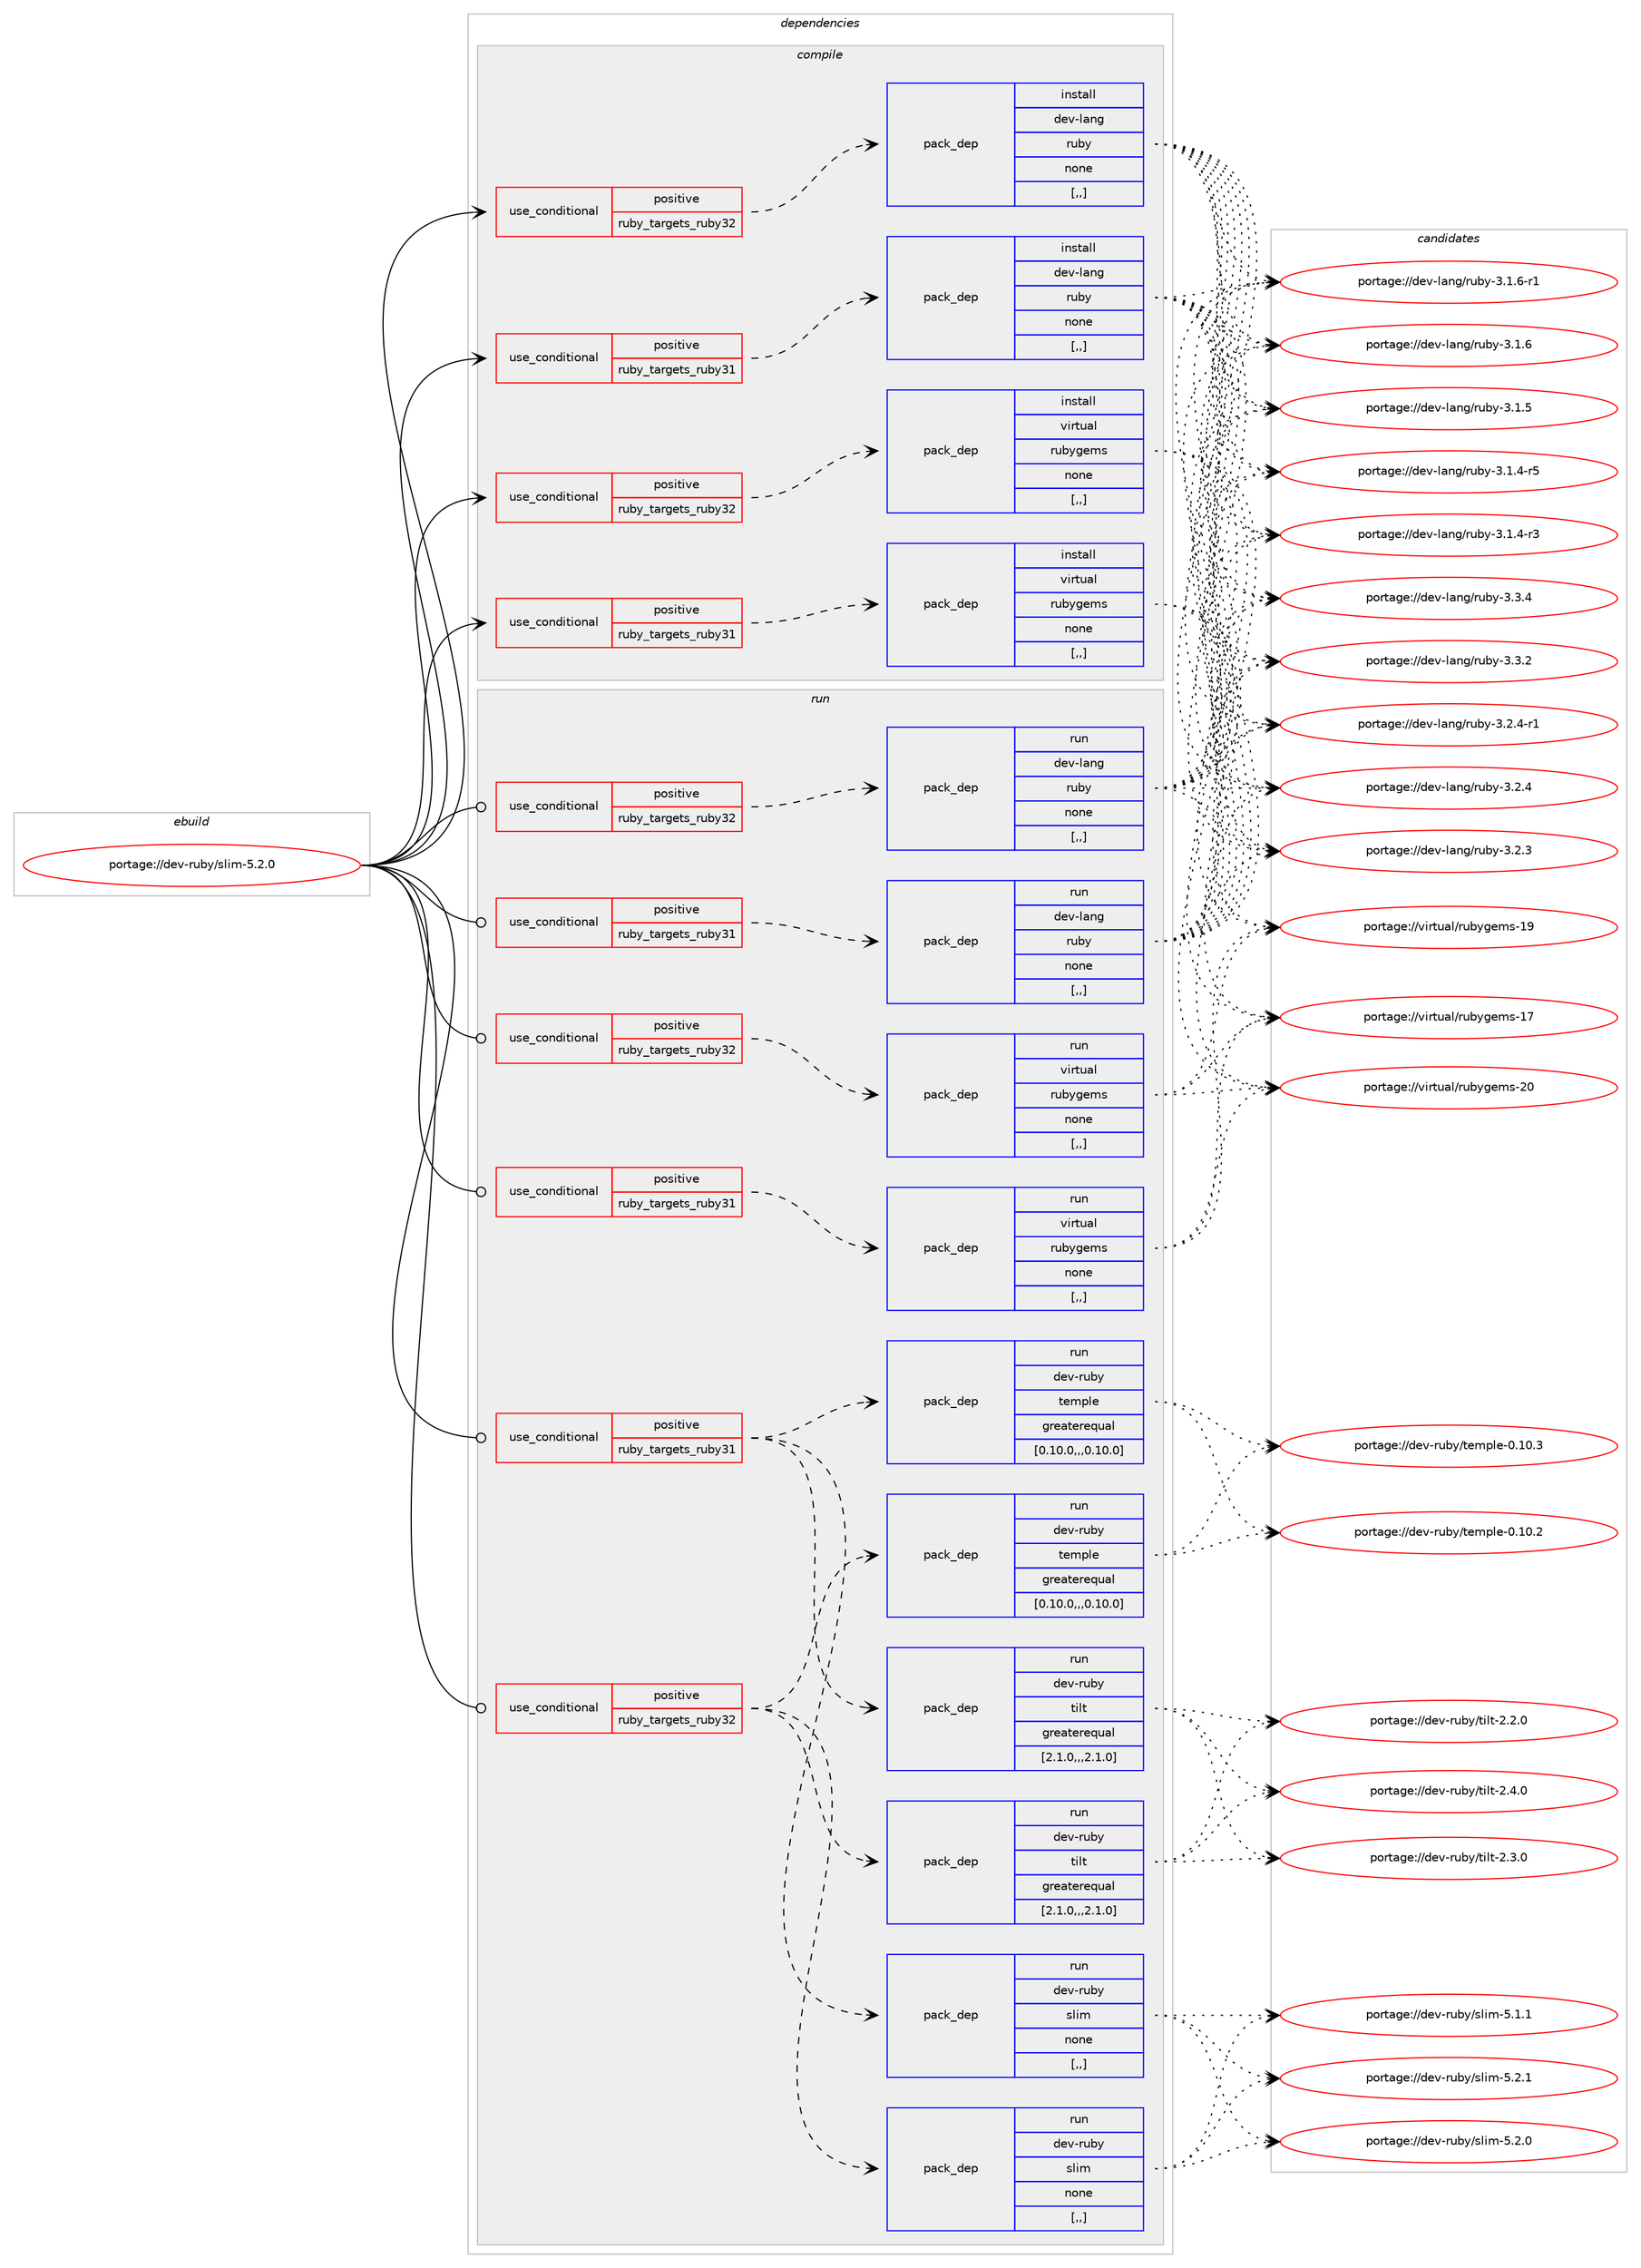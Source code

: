 digraph prolog {

# *************
# Graph options
# *************

newrank=true;
concentrate=true;
compound=true;
graph [rankdir=LR,fontname=Helvetica,fontsize=10,ranksep=1.5];#, ranksep=2.5, nodesep=0.2];
edge  [arrowhead=vee];
node  [fontname=Helvetica,fontsize=10];

# **********
# The ebuild
# **********

subgraph cluster_leftcol {
color=gray;
rank=same;
label=<<i>ebuild</i>>;
id [label="portage://dev-ruby/slim-5.2.0", color=red, width=4, href="../dev-ruby/slim-5.2.0.svg"];
}

# ****************
# The dependencies
# ****************

subgraph cluster_midcol {
color=gray;
label=<<i>dependencies</i>>;
subgraph cluster_compile {
fillcolor="#eeeeee";
style=filled;
label=<<i>compile</i>>;
subgraph cond56494 {
dependency202904 [label=<<TABLE BORDER="0" CELLBORDER="1" CELLSPACING="0" CELLPADDING="4"><TR><TD ROWSPAN="3" CELLPADDING="10">use_conditional</TD></TR><TR><TD>positive</TD></TR><TR><TD>ruby_targets_ruby31</TD></TR></TABLE>>, shape=none, color=red];
subgraph pack145019 {
dependency202905 [label=<<TABLE BORDER="0" CELLBORDER="1" CELLSPACING="0" CELLPADDING="4" WIDTH="220"><TR><TD ROWSPAN="6" CELLPADDING="30">pack_dep</TD></TR><TR><TD WIDTH="110">install</TD></TR><TR><TD>dev-lang</TD></TR><TR><TD>ruby</TD></TR><TR><TD>none</TD></TR><TR><TD>[,,]</TD></TR></TABLE>>, shape=none, color=blue];
}
dependency202904:e -> dependency202905:w [weight=20,style="dashed",arrowhead="vee"];
}
id:e -> dependency202904:w [weight=20,style="solid",arrowhead="vee"];
subgraph cond56495 {
dependency202906 [label=<<TABLE BORDER="0" CELLBORDER="1" CELLSPACING="0" CELLPADDING="4"><TR><TD ROWSPAN="3" CELLPADDING="10">use_conditional</TD></TR><TR><TD>positive</TD></TR><TR><TD>ruby_targets_ruby31</TD></TR></TABLE>>, shape=none, color=red];
subgraph pack145020 {
dependency202907 [label=<<TABLE BORDER="0" CELLBORDER="1" CELLSPACING="0" CELLPADDING="4" WIDTH="220"><TR><TD ROWSPAN="6" CELLPADDING="30">pack_dep</TD></TR><TR><TD WIDTH="110">install</TD></TR><TR><TD>virtual</TD></TR><TR><TD>rubygems</TD></TR><TR><TD>none</TD></TR><TR><TD>[,,]</TD></TR></TABLE>>, shape=none, color=blue];
}
dependency202906:e -> dependency202907:w [weight=20,style="dashed",arrowhead="vee"];
}
id:e -> dependency202906:w [weight=20,style="solid",arrowhead="vee"];
subgraph cond56496 {
dependency202908 [label=<<TABLE BORDER="0" CELLBORDER="1" CELLSPACING="0" CELLPADDING="4"><TR><TD ROWSPAN="3" CELLPADDING="10">use_conditional</TD></TR><TR><TD>positive</TD></TR><TR><TD>ruby_targets_ruby32</TD></TR></TABLE>>, shape=none, color=red];
subgraph pack145021 {
dependency202909 [label=<<TABLE BORDER="0" CELLBORDER="1" CELLSPACING="0" CELLPADDING="4" WIDTH="220"><TR><TD ROWSPAN="6" CELLPADDING="30">pack_dep</TD></TR><TR><TD WIDTH="110">install</TD></TR><TR><TD>dev-lang</TD></TR><TR><TD>ruby</TD></TR><TR><TD>none</TD></TR><TR><TD>[,,]</TD></TR></TABLE>>, shape=none, color=blue];
}
dependency202908:e -> dependency202909:w [weight=20,style="dashed",arrowhead="vee"];
}
id:e -> dependency202908:w [weight=20,style="solid",arrowhead="vee"];
subgraph cond56497 {
dependency202910 [label=<<TABLE BORDER="0" CELLBORDER="1" CELLSPACING="0" CELLPADDING="4"><TR><TD ROWSPAN="3" CELLPADDING="10">use_conditional</TD></TR><TR><TD>positive</TD></TR><TR><TD>ruby_targets_ruby32</TD></TR></TABLE>>, shape=none, color=red];
subgraph pack145022 {
dependency202911 [label=<<TABLE BORDER="0" CELLBORDER="1" CELLSPACING="0" CELLPADDING="4" WIDTH="220"><TR><TD ROWSPAN="6" CELLPADDING="30">pack_dep</TD></TR><TR><TD WIDTH="110">install</TD></TR><TR><TD>virtual</TD></TR><TR><TD>rubygems</TD></TR><TR><TD>none</TD></TR><TR><TD>[,,]</TD></TR></TABLE>>, shape=none, color=blue];
}
dependency202910:e -> dependency202911:w [weight=20,style="dashed",arrowhead="vee"];
}
id:e -> dependency202910:w [weight=20,style="solid",arrowhead="vee"];
}
subgraph cluster_compileandrun {
fillcolor="#eeeeee";
style=filled;
label=<<i>compile and run</i>>;
}
subgraph cluster_run {
fillcolor="#eeeeee";
style=filled;
label=<<i>run</i>>;
subgraph cond56498 {
dependency202912 [label=<<TABLE BORDER="0" CELLBORDER="1" CELLSPACING="0" CELLPADDING="4"><TR><TD ROWSPAN="3" CELLPADDING="10">use_conditional</TD></TR><TR><TD>positive</TD></TR><TR><TD>ruby_targets_ruby31</TD></TR></TABLE>>, shape=none, color=red];
subgraph pack145023 {
dependency202913 [label=<<TABLE BORDER="0" CELLBORDER="1" CELLSPACING="0" CELLPADDING="4" WIDTH="220"><TR><TD ROWSPAN="6" CELLPADDING="30">pack_dep</TD></TR><TR><TD WIDTH="110">run</TD></TR><TR><TD>dev-lang</TD></TR><TR><TD>ruby</TD></TR><TR><TD>none</TD></TR><TR><TD>[,,]</TD></TR></TABLE>>, shape=none, color=blue];
}
dependency202912:e -> dependency202913:w [weight=20,style="dashed",arrowhead="vee"];
}
id:e -> dependency202912:w [weight=20,style="solid",arrowhead="odot"];
subgraph cond56499 {
dependency202914 [label=<<TABLE BORDER="0" CELLBORDER="1" CELLSPACING="0" CELLPADDING="4"><TR><TD ROWSPAN="3" CELLPADDING="10">use_conditional</TD></TR><TR><TD>positive</TD></TR><TR><TD>ruby_targets_ruby31</TD></TR></TABLE>>, shape=none, color=red];
subgraph pack145024 {
dependency202915 [label=<<TABLE BORDER="0" CELLBORDER="1" CELLSPACING="0" CELLPADDING="4" WIDTH="220"><TR><TD ROWSPAN="6" CELLPADDING="30">pack_dep</TD></TR><TR><TD WIDTH="110">run</TD></TR><TR><TD>virtual</TD></TR><TR><TD>rubygems</TD></TR><TR><TD>none</TD></TR><TR><TD>[,,]</TD></TR></TABLE>>, shape=none, color=blue];
}
dependency202914:e -> dependency202915:w [weight=20,style="dashed",arrowhead="vee"];
}
id:e -> dependency202914:w [weight=20,style="solid",arrowhead="odot"];
subgraph cond56500 {
dependency202916 [label=<<TABLE BORDER="0" CELLBORDER="1" CELLSPACING="0" CELLPADDING="4"><TR><TD ROWSPAN="3" CELLPADDING="10">use_conditional</TD></TR><TR><TD>positive</TD></TR><TR><TD>ruby_targets_ruby31</TD></TR></TABLE>>, shape=none, color=red];
subgraph pack145025 {
dependency202917 [label=<<TABLE BORDER="0" CELLBORDER="1" CELLSPACING="0" CELLPADDING="4" WIDTH="220"><TR><TD ROWSPAN="6" CELLPADDING="30">pack_dep</TD></TR><TR><TD WIDTH="110">run</TD></TR><TR><TD>dev-ruby</TD></TR><TR><TD>slim</TD></TR><TR><TD>none</TD></TR><TR><TD>[,,]</TD></TR></TABLE>>, shape=none, color=blue];
}
dependency202916:e -> dependency202917:w [weight=20,style="dashed",arrowhead="vee"];
subgraph pack145026 {
dependency202918 [label=<<TABLE BORDER="0" CELLBORDER="1" CELLSPACING="0" CELLPADDING="4" WIDTH="220"><TR><TD ROWSPAN="6" CELLPADDING="30">pack_dep</TD></TR><TR><TD WIDTH="110">run</TD></TR><TR><TD>dev-ruby</TD></TR><TR><TD>tilt</TD></TR><TR><TD>greaterequal</TD></TR><TR><TD>[2.1.0,,,2.1.0]</TD></TR></TABLE>>, shape=none, color=blue];
}
dependency202916:e -> dependency202918:w [weight=20,style="dashed",arrowhead="vee"];
subgraph pack145027 {
dependency202919 [label=<<TABLE BORDER="0" CELLBORDER="1" CELLSPACING="0" CELLPADDING="4" WIDTH="220"><TR><TD ROWSPAN="6" CELLPADDING="30">pack_dep</TD></TR><TR><TD WIDTH="110">run</TD></TR><TR><TD>dev-ruby</TD></TR><TR><TD>temple</TD></TR><TR><TD>greaterequal</TD></TR><TR><TD>[0.10.0,,,0.10.0]</TD></TR></TABLE>>, shape=none, color=blue];
}
dependency202916:e -> dependency202919:w [weight=20,style="dashed",arrowhead="vee"];
}
id:e -> dependency202916:w [weight=20,style="solid",arrowhead="odot"];
subgraph cond56501 {
dependency202920 [label=<<TABLE BORDER="0" CELLBORDER="1" CELLSPACING="0" CELLPADDING="4"><TR><TD ROWSPAN="3" CELLPADDING="10">use_conditional</TD></TR><TR><TD>positive</TD></TR><TR><TD>ruby_targets_ruby32</TD></TR></TABLE>>, shape=none, color=red];
subgraph pack145028 {
dependency202921 [label=<<TABLE BORDER="0" CELLBORDER="1" CELLSPACING="0" CELLPADDING="4" WIDTH="220"><TR><TD ROWSPAN="6" CELLPADDING="30">pack_dep</TD></TR><TR><TD WIDTH="110">run</TD></TR><TR><TD>dev-lang</TD></TR><TR><TD>ruby</TD></TR><TR><TD>none</TD></TR><TR><TD>[,,]</TD></TR></TABLE>>, shape=none, color=blue];
}
dependency202920:e -> dependency202921:w [weight=20,style="dashed",arrowhead="vee"];
}
id:e -> dependency202920:w [weight=20,style="solid",arrowhead="odot"];
subgraph cond56502 {
dependency202922 [label=<<TABLE BORDER="0" CELLBORDER="1" CELLSPACING="0" CELLPADDING="4"><TR><TD ROWSPAN="3" CELLPADDING="10">use_conditional</TD></TR><TR><TD>positive</TD></TR><TR><TD>ruby_targets_ruby32</TD></TR></TABLE>>, shape=none, color=red];
subgraph pack145029 {
dependency202923 [label=<<TABLE BORDER="0" CELLBORDER="1" CELLSPACING="0" CELLPADDING="4" WIDTH="220"><TR><TD ROWSPAN="6" CELLPADDING="30">pack_dep</TD></TR><TR><TD WIDTH="110">run</TD></TR><TR><TD>virtual</TD></TR><TR><TD>rubygems</TD></TR><TR><TD>none</TD></TR><TR><TD>[,,]</TD></TR></TABLE>>, shape=none, color=blue];
}
dependency202922:e -> dependency202923:w [weight=20,style="dashed",arrowhead="vee"];
}
id:e -> dependency202922:w [weight=20,style="solid",arrowhead="odot"];
subgraph cond56503 {
dependency202924 [label=<<TABLE BORDER="0" CELLBORDER="1" CELLSPACING="0" CELLPADDING="4"><TR><TD ROWSPAN="3" CELLPADDING="10">use_conditional</TD></TR><TR><TD>positive</TD></TR><TR><TD>ruby_targets_ruby32</TD></TR></TABLE>>, shape=none, color=red];
subgraph pack145030 {
dependency202925 [label=<<TABLE BORDER="0" CELLBORDER="1" CELLSPACING="0" CELLPADDING="4" WIDTH="220"><TR><TD ROWSPAN="6" CELLPADDING="30">pack_dep</TD></TR><TR><TD WIDTH="110">run</TD></TR><TR><TD>dev-ruby</TD></TR><TR><TD>slim</TD></TR><TR><TD>none</TD></TR><TR><TD>[,,]</TD></TR></TABLE>>, shape=none, color=blue];
}
dependency202924:e -> dependency202925:w [weight=20,style="dashed",arrowhead="vee"];
subgraph pack145031 {
dependency202926 [label=<<TABLE BORDER="0" CELLBORDER="1" CELLSPACING="0" CELLPADDING="4" WIDTH="220"><TR><TD ROWSPAN="6" CELLPADDING="30">pack_dep</TD></TR><TR><TD WIDTH="110">run</TD></TR><TR><TD>dev-ruby</TD></TR><TR><TD>tilt</TD></TR><TR><TD>greaterequal</TD></TR><TR><TD>[2.1.0,,,2.1.0]</TD></TR></TABLE>>, shape=none, color=blue];
}
dependency202924:e -> dependency202926:w [weight=20,style="dashed",arrowhead="vee"];
subgraph pack145032 {
dependency202927 [label=<<TABLE BORDER="0" CELLBORDER="1" CELLSPACING="0" CELLPADDING="4" WIDTH="220"><TR><TD ROWSPAN="6" CELLPADDING="30">pack_dep</TD></TR><TR><TD WIDTH="110">run</TD></TR><TR><TD>dev-ruby</TD></TR><TR><TD>temple</TD></TR><TR><TD>greaterequal</TD></TR><TR><TD>[0.10.0,,,0.10.0]</TD></TR></TABLE>>, shape=none, color=blue];
}
dependency202924:e -> dependency202927:w [weight=20,style="dashed",arrowhead="vee"];
}
id:e -> dependency202924:w [weight=20,style="solid",arrowhead="odot"];
}
}

# **************
# The candidates
# **************

subgraph cluster_choices {
rank=same;
color=gray;
label=<<i>candidates</i>>;

subgraph choice145019 {
color=black;
nodesep=1;
choice10010111845108971101034711411798121455146514652 [label="portage://dev-lang/ruby-3.3.4", color=red, width=4,href="../dev-lang/ruby-3.3.4.svg"];
choice10010111845108971101034711411798121455146514650 [label="portage://dev-lang/ruby-3.3.2", color=red, width=4,href="../dev-lang/ruby-3.3.2.svg"];
choice100101118451089711010347114117981214551465046524511449 [label="portage://dev-lang/ruby-3.2.4-r1", color=red, width=4,href="../dev-lang/ruby-3.2.4-r1.svg"];
choice10010111845108971101034711411798121455146504652 [label="portage://dev-lang/ruby-3.2.4", color=red, width=4,href="../dev-lang/ruby-3.2.4.svg"];
choice10010111845108971101034711411798121455146504651 [label="portage://dev-lang/ruby-3.2.3", color=red, width=4,href="../dev-lang/ruby-3.2.3.svg"];
choice100101118451089711010347114117981214551464946544511449 [label="portage://dev-lang/ruby-3.1.6-r1", color=red, width=4,href="../dev-lang/ruby-3.1.6-r1.svg"];
choice10010111845108971101034711411798121455146494654 [label="portage://dev-lang/ruby-3.1.6", color=red, width=4,href="../dev-lang/ruby-3.1.6.svg"];
choice10010111845108971101034711411798121455146494653 [label="portage://dev-lang/ruby-3.1.5", color=red, width=4,href="../dev-lang/ruby-3.1.5.svg"];
choice100101118451089711010347114117981214551464946524511453 [label="portage://dev-lang/ruby-3.1.4-r5", color=red, width=4,href="../dev-lang/ruby-3.1.4-r5.svg"];
choice100101118451089711010347114117981214551464946524511451 [label="portage://dev-lang/ruby-3.1.4-r3", color=red, width=4,href="../dev-lang/ruby-3.1.4-r3.svg"];
dependency202905:e -> choice10010111845108971101034711411798121455146514652:w [style=dotted,weight="100"];
dependency202905:e -> choice10010111845108971101034711411798121455146514650:w [style=dotted,weight="100"];
dependency202905:e -> choice100101118451089711010347114117981214551465046524511449:w [style=dotted,weight="100"];
dependency202905:e -> choice10010111845108971101034711411798121455146504652:w [style=dotted,weight="100"];
dependency202905:e -> choice10010111845108971101034711411798121455146504651:w [style=dotted,weight="100"];
dependency202905:e -> choice100101118451089711010347114117981214551464946544511449:w [style=dotted,weight="100"];
dependency202905:e -> choice10010111845108971101034711411798121455146494654:w [style=dotted,weight="100"];
dependency202905:e -> choice10010111845108971101034711411798121455146494653:w [style=dotted,weight="100"];
dependency202905:e -> choice100101118451089711010347114117981214551464946524511453:w [style=dotted,weight="100"];
dependency202905:e -> choice100101118451089711010347114117981214551464946524511451:w [style=dotted,weight="100"];
}
subgraph choice145020 {
color=black;
nodesep=1;
choice118105114116117971084711411798121103101109115455048 [label="portage://virtual/rubygems-20", color=red, width=4,href="../virtual/rubygems-20.svg"];
choice118105114116117971084711411798121103101109115454957 [label="portage://virtual/rubygems-19", color=red, width=4,href="../virtual/rubygems-19.svg"];
choice118105114116117971084711411798121103101109115454955 [label="portage://virtual/rubygems-17", color=red, width=4,href="../virtual/rubygems-17.svg"];
dependency202907:e -> choice118105114116117971084711411798121103101109115455048:w [style=dotted,weight="100"];
dependency202907:e -> choice118105114116117971084711411798121103101109115454957:w [style=dotted,weight="100"];
dependency202907:e -> choice118105114116117971084711411798121103101109115454955:w [style=dotted,weight="100"];
}
subgraph choice145021 {
color=black;
nodesep=1;
choice10010111845108971101034711411798121455146514652 [label="portage://dev-lang/ruby-3.3.4", color=red, width=4,href="../dev-lang/ruby-3.3.4.svg"];
choice10010111845108971101034711411798121455146514650 [label="portage://dev-lang/ruby-3.3.2", color=red, width=4,href="../dev-lang/ruby-3.3.2.svg"];
choice100101118451089711010347114117981214551465046524511449 [label="portage://dev-lang/ruby-3.2.4-r1", color=red, width=4,href="../dev-lang/ruby-3.2.4-r1.svg"];
choice10010111845108971101034711411798121455146504652 [label="portage://dev-lang/ruby-3.2.4", color=red, width=4,href="../dev-lang/ruby-3.2.4.svg"];
choice10010111845108971101034711411798121455146504651 [label="portage://dev-lang/ruby-3.2.3", color=red, width=4,href="../dev-lang/ruby-3.2.3.svg"];
choice100101118451089711010347114117981214551464946544511449 [label="portage://dev-lang/ruby-3.1.6-r1", color=red, width=4,href="../dev-lang/ruby-3.1.6-r1.svg"];
choice10010111845108971101034711411798121455146494654 [label="portage://dev-lang/ruby-3.1.6", color=red, width=4,href="../dev-lang/ruby-3.1.6.svg"];
choice10010111845108971101034711411798121455146494653 [label="portage://dev-lang/ruby-3.1.5", color=red, width=4,href="../dev-lang/ruby-3.1.5.svg"];
choice100101118451089711010347114117981214551464946524511453 [label="portage://dev-lang/ruby-3.1.4-r5", color=red, width=4,href="../dev-lang/ruby-3.1.4-r5.svg"];
choice100101118451089711010347114117981214551464946524511451 [label="portage://dev-lang/ruby-3.1.4-r3", color=red, width=4,href="../dev-lang/ruby-3.1.4-r3.svg"];
dependency202909:e -> choice10010111845108971101034711411798121455146514652:w [style=dotted,weight="100"];
dependency202909:e -> choice10010111845108971101034711411798121455146514650:w [style=dotted,weight="100"];
dependency202909:e -> choice100101118451089711010347114117981214551465046524511449:w [style=dotted,weight="100"];
dependency202909:e -> choice10010111845108971101034711411798121455146504652:w [style=dotted,weight="100"];
dependency202909:e -> choice10010111845108971101034711411798121455146504651:w [style=dotted,weight="100"];
dependency202909:e -> choice100101118451089711010347114117981214551464946544511449:w [style=dotted,weight="100"];
dependency202909:e -> choice10010111845108971101034711411798121455146494654:w [style=dotted,weight="100"];
dependency202909:e -> choice10010111845108971101034711411798121455146494653:w [style=dotted,weight="100"];
dependency202909:e -> choice100101118451089711010347114117981214551464946524511453:w [style=dotted,weight="100"];
dependency202909:e -> choice100101118451089711010347114117981214551464946524511451:w [style=dotted,weight="100"];
}
subgraph choice145022 {
color=black;
nodesep=1;
choice118105114116117971084711411798121103101109115455048 [label="portage://virtual/rubygems-20", color=red, width=4,href="../virtual/rubygems-20.svg"];
choice118105114116117971084711411798121103101109115454957 [label="portage://virtual/rubygems-19", color=red, width=4,href="../virtual/rubygems-19.svg"];
choice118105114116117971084711411798121103101109115454955 [label="portage://virtual/rubygems-17", color=red, width=4,href="../virtual/rubygems-17.svg"];
dependency202911:e -> choice118105114116117971084711411798121103101109115455048:w [style=dotted,weight="100"];
dependency202911:e -> choice118105114116117971084711411798121103101109115454957:w [style=dotted,weight="100"];
dependency202911:e -> choice118105114116117971084711411798121103101109115454955:w [style=dotted,weight="100"];
}
subgraph choice145023 {
color=black;
nodesep=1;
choice10010111845108971101034711411798121455146514652 [label="portage://dev-lang/ruby-3.3.4", color=red, width=4,href="../dev-lang/ruby-3.3.4.svg"];
choice10010111845108971101034711411798121455146514650 [label="portage://dev-lang/ruby-3.3.2", color=red, width=4,href="../dev-lang/ruby-3.3.2.svg"];
choice100101118451089711010347114117981214551465046524511449 [label="portage://dev-lang/ruby-3.2.4-r1", color=red, width=4,href="../dev-lang/ruby-3.2.4-r1.svg"];
choice10010111845108971101034711411798121455146504652 [label="portage://dev-lang/ruby-3.2.4", color=red, width=4,href="../dev-lang/ruby-3.2.4.svg"];
choice10010111845108971101034711411798121455146504651 [label="portage://dev-lang/ruby-3.2.3", color=red, width=4,href="../dev-lang/ruby-3.2.3.svg"];
choice100101118451089711010347114117981214551464946544511449 [label="portage://dev-lang/ruby-3.1.6-r1", color=red, width=4,href="../dev-lang/ruby-3.1.6-r1.svg"];
choice10010111845108971101034711411798121455146494654 [label="portage://dev-lang/ruby-3.1.6", color=red, width=4,href="../dev-lang/ruby-3.1.6.svg"];
choice10010111845108971101034711411798121455146494653 [label="portage://dev-lang/ruby-3.1.5", color=red, width=4,href="../dev-lang/ruby-3.1.5.svg"];
choice100101118451089711010347114117981214551464946524511453 [label="portage://dev-lang/ruby-3.1.4-r5", color=red, width=4,href="../dev-lang/ruby-3.1.4-r5.svg"];
choice100101118451089711010347114117981214551464946524511451 [label="portage://dev-lang/ruby-3.1.4-r3", color=red, width=4,href="../dev-lang/ruby-3.1.4-r3.svg"];
dependency202913:e -> choice10010111845108971101034711411798121455146514652:w [style=dotted,weight="100"];
dependency202913:e -> choice10010111845108971101034711411798121455146514650:w [style=dotted,weight="100"];
dependency202913:e -> choice100101118451089711010347114117981214551465046524511449:w [style=dotted,weight="100"];
dependency202913:e -> choice10010111845108971101034711411798121455146504652:w [style=dotted,weight="100"];
dependency202913:e -> choice10010111845108971101034711411798121455146504651:w [style=dotted,weight="100"];
dependency202913:e -> choice100101118451089711010347114117981214551464946544511449:w [style=dotted,weight="100"];
dependency202913:e -> choice10010111845108971101034711411798121455146494654:w [style=dotted,weight="100"];
dependency202913:e -> choice10010111845108971101034711411798121455146494653:w [style=dotted,weight="100"];
dependency202913:e -> choice100101118451089711010347114117981214551464946524511453:w [style=dotted,weight="100"];
dependency202913:e -> choice100101118451089711010347114117981214551464946524511451:w [style=dotted,weight="100"];
}
subgraph choice145024 {
color=black;
nodesep=1;
choice118105114116117971084711411798121103101109115455048 [label="portage://virtual/rubygems-20", color=red, width=4,href="../virtual/rubygems-20.svg"];
choice118105114116117971084711411798121103101109115454957 [label="portage://virtual/rubygems-19", color=red, width=4,href="../virtual/rubygems-19.svg"];
choice118105114116117971084711411798121103101109115454955 [label="portage://virtual/rubygems-17", color=red, width=4,href="../virtual/rubygems-17.svg"];
dependency202915:e -> choice118105114116117971084711411798121103101109115455048:w [style=dotted,weight="100"];
dependency202915:e -> choice118105114116117971084711411798121103101109115454957:w [style=dotted,weight="100"];
dependency202915:e -> choice118105114116117971084711411798121103101109115454955:w [style=dotted,weight="100"];
}
subgraph choice145025 {
color=black;
nodesep=1;
choice100101118451141179812147115108105109455346504649 [label="portage://dev-ruby/slim-5.2.1", color=red, width=4,href="../dev-ruby/slim-5.2.1.svg"];
choice100101118451141179812147115108105109455346504648 [label="portage://dev-ruby/slim-5.2.0", color=red, width=4,href="../dev-ruby/slim-5.2.0.svg"];
choice100101118451141179812147115108105109455346494649 [label="portage://dev-ruby/slim-5.1.1", color=red, width=4,href="../dev-ruby/slim-5.1.1.svg"];
dependency202917:e -> choice100101118451141179812147115108105109455346504649:w [style=dotted,weight="100"];
dependency202917:e -> choice100101118451141179812147115108105109455346504648:w [style=dotted,weight="100"];
dependency202917:e -> choice100101118451141179812147115108105109455346494649:w [style=dotted,weight="100"];
}
subgraph choice145026 {
color=black;
nodesep=1;
choice100101118451141179812147116105108116455046524648 [label="portage://dev-ruby/tilt-2.4.0", color=red, width=4,href="../dev-ruby/tilt-2.4.0.svg"];
choice100101118451141179812147116105108116455046514648 [label="portage://dev-ruby/tilt-2.3.0", color=red, width=4,href="../dev-ruby/tilt-2.3.0.svg"];
choice100101118451141179812147116105108116455046504648 [label="portage://dev-ruby/tilt-2.2.0", color=red, width=4,href="../dev-ruby/tilt-2.2.0.svg"];
dependency202918:e -> choice100101118451141179812147116105108116455046524648:w [style=dotted,weight="100"];
dependency202918:e -> choice100101118451141179812147116105108116455046514648:w [style=dotted,weight="100"];
dependency202918:e -> choice100101118451141179812147116105108116455046504648:w [style=dotted,weight="100"];
}
subgraph choice145027 {
color=black;
nodesep=1;
choice10010111845114117981214711610110911210810145484649484651 [label="portage://dev-ruby/temple-0.10.3", color=red, width=4,href="../dev-ruby/temple-0.10.3.svg"];
choice10010111845114117981214711610110911210810145484649484650 [label="portage://dev-ruby/temple-0.10.2", color=red, width=4,href="../dev-ruby/temple-0.10.2.svg"];
dependency202919:e -> choice10010111845114117981214711610110911210810145484649484651:w [style=dotted,weight="100"];
dependency202919:e -> choice10010111845114117981214711610110911210810145484649484650:w [style=dotted,weight="100"];
}
subgraph choice145028 {
color=black;
nodesep=1;
choice10010111845108971101034711411798121455146514652 [label="portage://dev-lang/ruby-3.3.4", color=red, width=4,href="../dev-lang/ruby-3.3.4.svg"];
choice10010111845108971101034711411798121455146514650 [label="portage://dev-lang/ruby-3.3.2", color=red, width=4,href="../dev-lang/ruby-3.3.2.svg"];
choice100101118451089711010347114117981214551465046524511449 [label="portage://dev-lang/ruby-3.2.4-r1", color=red, width=4,href="../dev-lang/ruby-3.2.4-r1.svg"];
choice10010111845108971101034711411798121455146504652 [label="portage://dev-lang/ruby-3.2.4", color=red, width=4,href="../dev-lang/ruby-3.2.4.svg"];
choice10010111845108971101034711411798121455146504651 [label="portage://dev-lang/ruby-3.2.3", color=red, width=4,href="../dev-lang/ruby-3.2.3.svg"];
choice100101118451089711010347114117981214551464946544511449 [label="portage://dev-lang/ruby-3.1.6-r1", color=red, width=4,href="../dev-lang/ruby-3.1.6-r1.svg"];
choice10010111845108971101034711411798121455146494654 [label="portage://dev-lang/ruby-3.1.6", color=red, width=4,href="../dev-lang/ruby-3.1.6.svg"];
choice10010111845108971101034711411798121455146494653 [label="portage://dev-lang/ruby-3.1.5", color=red, width=4,href="../dev-lang/ruby-3.1.5.svg"];
choice100101118451089711010347114117981214551464946524511453 [label="portage://dev-lang/ruby-3.1.4-r5", color=red, width=4,href="../dev-lang/ruby-3.1.4-r5.svg"];
choice100101118451089711010347114117981214551464946524511451 [label="portage://dev-lang/ruby-3.1.4-r3", color=red, width=4,href="../dev-lang/ruby-3.1.4-r3.svg"];
dependency202921:e -> choice10010111845108971101034711411798121455146514652:w [style=dotted,weight="100"];
dependency202921:e -> choice10010111845108971101034711411798121455146514650:w [style=dotted,weight="100"];
dependency202921:e -> choice100101118451089711010347114117981214551465046524511449:w [style=dotted,weight="100"];
dependency202921:e -> choice10010111845108971101034711411798121455146504652:w [style=dotted,weight="100"];
dependency202921:e -> choice10010111845108971101034711411798121455146504651:w [style=dotted,weight="100"];
dependency202921:e -> choice100101118451089711010347114117981214551464946544511449:w [style=dotted,weight="100"];
dependency202921:e -> choice10010111845108971101034711411798121455146494654:w [style=dotted,weight="100"];
dependency202921:e -> choice10010111845108971101034711411798121455146494653:w [style=dotted,weight="100"];
dependency202921:e -> choice100101118451089711010347114117981214551464946524511453:w [style=dotted,weight="100"];
dependency202921:e -> choice100101118451089711010347114117981214551464946524511451:w [style=dotted,weight="100"];
}
subgraph choice145029 {
color=black;
nodesep=1;
choice118105114116117971084711411798121103101109115455048 [label="portage://virtual/rubygems-20", color=red, width=4,href="../virtual/rubygems-20.svg"];
choice118105114116117971084711411798121103101109115454957 [label="portage://virtual/rubygems-19", color=red, width=4,href="../virtual/rubygems-19.svg"];
choice118105114116117971084711411798121103101109115454955 [label="portage://virtual/rubygems-17", color=red, width=4,href="../virtual/rubygems-17.svg"];
dependency202923:e -> choice118105114116117971084711411798121103101109115455048:w [style=dotted,weight="100"];
dependency202923:e -> choice118105114116117971084711411798121103101109115454957:w [style=dotted,weight="100"];
dependency202923:e -> choice118105114116117971084711411798121103101109115454955:w [style=dotted,weight="100"];
}
subgraph choice145030 {
color=black;
nodesep=1;
choice100101118451141179812147115108105109455346504649 [label="portage://dev-ruby/slim-5.2.1", color=red, width=4,href="../dev-ruby/slim-5.2.1.svg"];
choice100101118451141179812147115108105109455346504648 [label="portage://dev-ruby/slim-5.2.0", color=red, width=4,href="../dev-ruby/slim-5.2.0.svg"];
choice100101118451141179812147115108105109455346494649 [label="portage://dev-ruby/slim-5.1.1", color=red, width=4,href="../dev-ruby/slim-5.1.1.svg"];
dependency202925:e -> choice100101118451141179812147115108105109455346504649:w [style=dotted,weight="100"];
dependency202925:e -> choice100101118451141179812147115108105109455346504648:w [style=dotted,weight="100"];
dependency202925:e -> choice100101118451141179812147115108105109455346494649:w [style=dotted,weight="100"];
}
subgraph choice145031 {
color=black;
nodesep=1;
choice100101118451141179812147116105108116455046524648 [label="portage://dev-ruby/tilt-2.4.0", color=red, width=4,href="../dev-ruby/tilt-2.4.0.svg"];
choice100101118451141179812147116105108116455046514648 [label="portage://dev-ruby/tilt-2.3.0", color=red, width=4,href="../dev-ruby/tilt-2.3.0.svg"];
choice100101118451141179812147116105108116455046504648 [label="portage://dev-ruby/tilt-2.2.0", color=red, width=4,href="../dev-ruby/tilt-2.2.0.svg"];
dependency202926:e -> choice100101118451141179812147116105108116455046524648:w [style=dotted,weight="100"];
dependency202926:e -> choice100101118451141179812147116105108116455046514648:w [style=dotted,weight="100"];
dependency202926:e -> choice100101118451141179812147116105108116455046504648:w [style=dotted,weight="100"];
}
subgraph choice145032 {
color=black;
nodesep=1;
choice10010111845114117981214711610110911210810145484649484651 [label="portage://dev-ruby/temple-0.10.3", color=red, width=4,href="../dev-ruby/temple-0.10.3.svg"];
choice10010111845114117981214711610110911210810145484649484650 [label="portage://dev-ruby/temple-0.10.2", color=red, width=4,href="../dev-ruby/temple-0.10.2.svg"];
dependency202927:e -> choice10010111845114117981214711610110911210810145484649484651:w [style=dotted,weight="100"];
dependency202927:e -> choice10010111845114117981214711610110911210810145484649484650:w [style=dotted,weight="100"];
}
}

}

